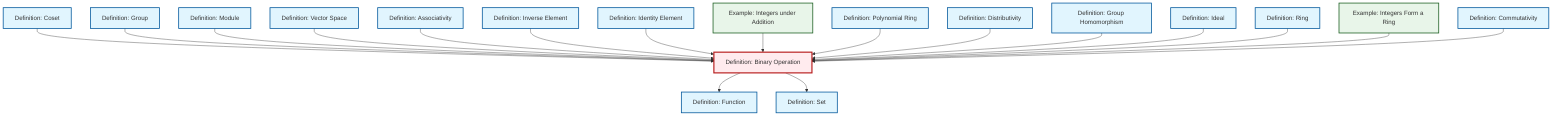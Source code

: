 graph TD
    classDef definition fill:#e1f5fe,stroke:#01579b,stroke-width:2px
    classDef theorem fill:#f3e5f5,stroke:#4a148c,stroke-width:2px
    classDef axiom fill:#fff3e0,stroke:#e65100,stroke-width:2px
    classDef example fill:#e8f5e9,stroke:#1b5e20,stroke-width:2px
    classDef current fill:#ffebee,stroke:#b71c1c,stroke-width:3px
    def-module["Definition: Module"]:::definition
    def-commutativity["Definition: Commutativity"]:::definition
    def-coset["Definition: Coset"]:::definition
    def-ring["Definition: Ring"]:::definition
    def-inverse-element["Definition: Inverse Element"]:::definition
    def-vector-space["Definition: Vector Space"]:::definition
    def-distributivity["Definition: Distributivity"]:::definition
    def-set["Definition: Set"]:::definition
    def-binary-operation["Definition: Binary Operation"]:::definition
    def-associativity["Definition: Associativity"]:::definition
    def-identity-element["Definition: Identity Element"]:::definition
    ex-integers-addition["Example: Integers under Addition"]:::example
    ex-integers-ring["Example: Integers Form a Ring"]:::example
    def-function["Definition: Function"]:::definition
    def-ideal["Definition: Ideal"]:::definition
    def-group["Definition: Group"]:::definition
    def-homomorphism["Definition: Group Homomorphism"]:::definition
    def-polynomial-ring["Definition: Polynomial Ring"]:::definition
    def-binary-operation --> def-function
    def-coset --> def-binary-operation
    def-group --> def-binary-operation
    def-module --> def-binary-operation
    def-vector-space --> def-binary-operation
    def-associativity --> def-binary-operation
    def-inverse-element --> def-binary-operation
    def-identity-element --> def-binary-operation
    def-binary-operation --> def-set
    ex-integers-addition --> def-binary-operation
    def-polynomial-ring --> def-binary-operation
    def-distributivity --> def-binary-operation
    def-homomorphism --> def-binary-operation
    def-ideal --> def-binary-operation
    def-ring --> def-binary-operation
    ex-integers-ring --> def-binary-operation
    def-commutativity --> def-binary-operation
    class def-binary-operation current